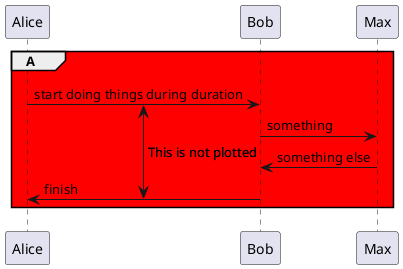 {
  "sha1": "cdbugy27rifn4l6ehjqm0bddn8sh72c",
  "insertion": {
    "when": "2024-06-01T09:03:01.283Z",
    "url": "https://github.com/plantuml/plantuml/issues/299",
    "user": "plantuml@gmail.com"
  }
}
@startuml
!pragma teoz true

group #red A
 {start} Alice -> Bob : start doing things during duration
 Bob -> Max : something
 Max -> Bob : something else
 {end} Bob -> Alice : finish

 {start} <-> {end} : This is not plotted
end
@enduml
